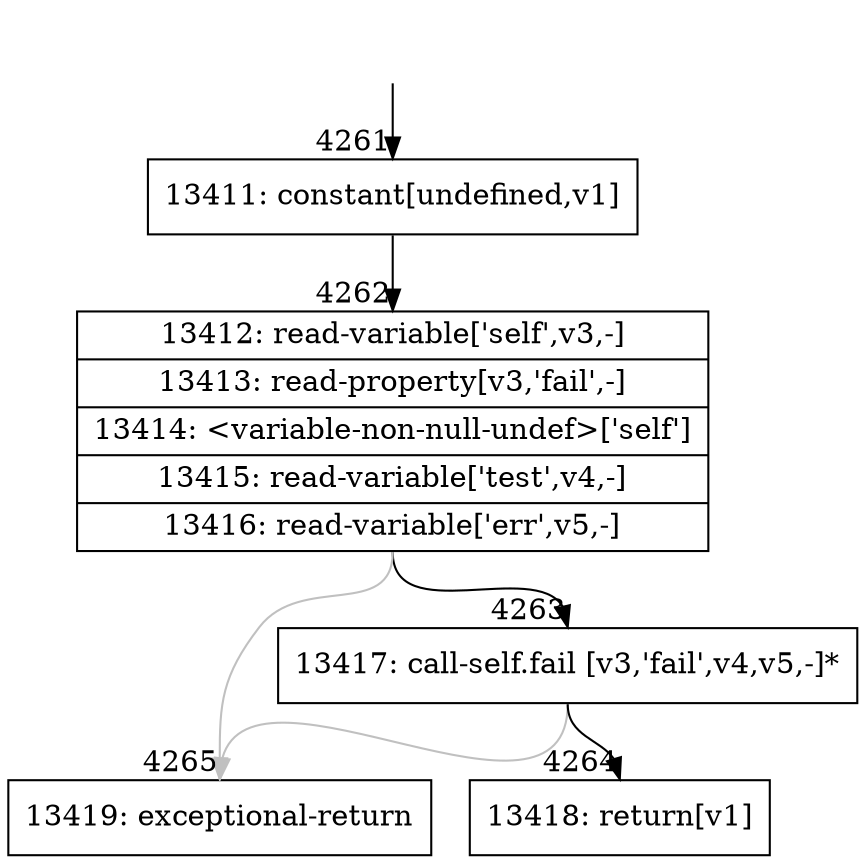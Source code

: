 digraph {
rankdir="TD"
BB_entry385[shape=none,label=""];
BB_entry385 -> BB4261 [tailport=s, headport=n, headlabel="    4261"]
BB4261 [shape=record label="{13411: constant[undefined,v1]}" ] 
BB4261 -> BB4262 [tailport=s, headport=n, headlabel="      4262"]
BB4262 [shape=record label="{13412: read-variable['self',v3,-]|13413: read-property[v3,'fail',-]|13414: \<variable-non-null-undef\>['self']|13415: read-variable['test',v4,-]|13416: read-variable['err',v5,-]}" ] 
BB4262 -> BB4263 [tailport=s, headport=n, headlabel="      4263"]
BB4262 -> BB4265 [tailport=s, headport=n, color=gray, headlabel="      4265"]
BB4263 [shape=record label="{13417: call-self.fail [v3,'fail',v4,v5,-]*}" ] 
BB4263 -> BB4264 [tailport=s, headport=n, headlabel="      4264"]
BB4263 -> BB4265 [tailport=s, headport=n, color=gray]
BB4264 [shape=record label="{13418: return[v1]}" ] 
BB4265 [shape=record label="{13419: exceptional-return}" ] 
//#$~ 4972
}
